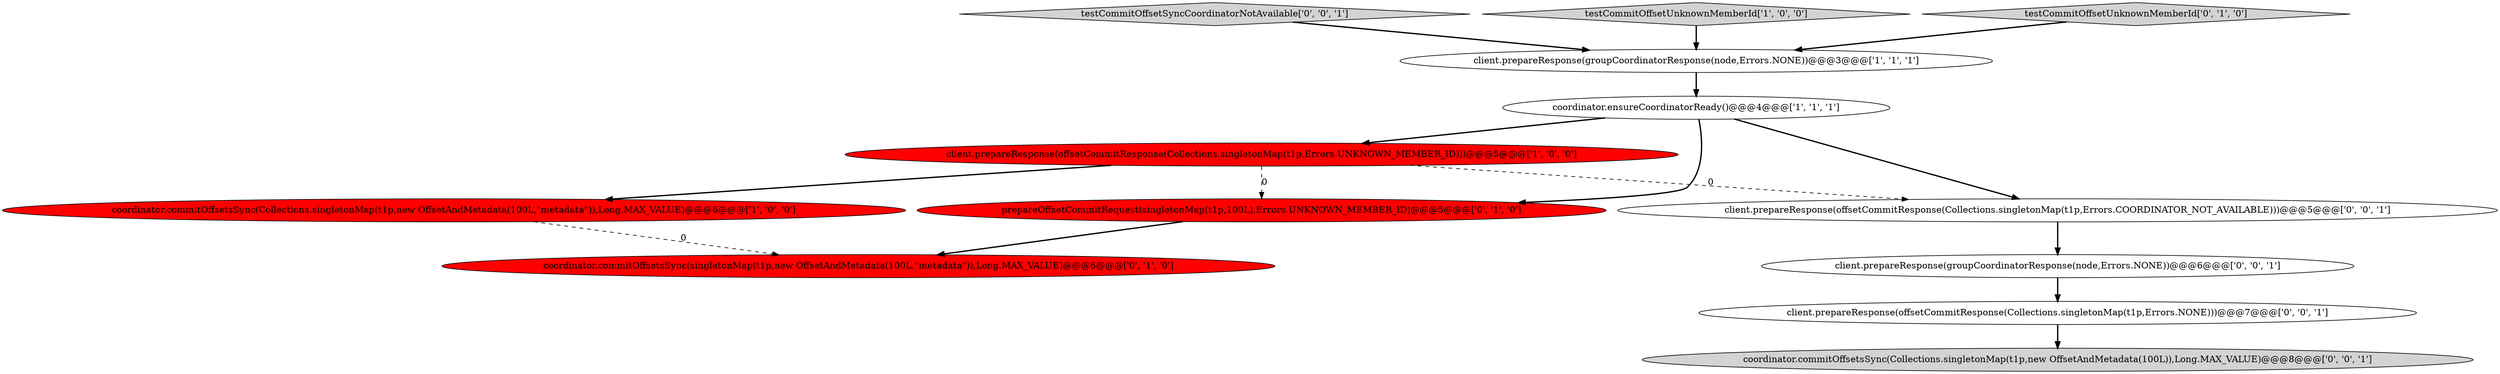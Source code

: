 digraph {
0 [style = filled, label = "coordinator.commitOffsetsSync(Collections.singletonMap(t1p,new OffsetAndMetadata(100L,\"metadata\")),Long.MAX_VALUE)@@@6@@@['1', '0', '0']", fillcolor = red, shape = ellipse image = "AAA1AAABBB1BBB"];
6 [style = filled, label = "prepareOffsetCommitRequest(singletonMap(t1p,100L),Errors.UNKNOWN_MEMBER_ID)@@@5@@@['0', '1', '0']", fillcolor = red, shape = ellipse image = "AAA1AAABBB2BBB"];
8 [style = filled, label = "client.prepareResponse(offsetCommitResponse(Collections.singletonMap(t1p,Errors.NONE)))@@@7@@@['0', '0', '1']", fillcolor = white, shape = ellipse image = "AAA0AAABBB3BBB"];
5 [style = filled, label = "coordinator.commitOffsetsSync(singletonMap(t1p,new OffsetAndMetadata(100L,\"metadata\")),Long.MAX_VALUE)@@@6@@@['0', '1', '0']", fillcolor = red, shape = ellipse image = "AAA1AAABBB2BBB"];
10 [style = filled, label = "testCommitOffsetSyncCoordinatorNotAvailable['0', '0', '1']", fillcolor = lightgray, shape = diamond image = "AAA0AAABBB3BBB"];
3 [style = filled, label = "testCommitOffsetUnknownMemberId['1', '0', '0']", fillcolor = lightgray, shape = diamond image = "AAA0AAABBB1BBB"];
9 [style = filled, label = "client.prepareResponse(groupCoordinatorResponse(node,Errors.NONE))@@@6@@@['0', '0', '1']", fillcolor = white, shape = ellipse image = "AAA0AAABBB3BBB"];
11 [style = filled, label = "client.prepareResponse(offsetCommitResponse(Collections.singletonMap(t1p,Errors.COORDINATOR_NOT_AVAILABLE)))@@@5@@@['0', '0', '1']", fillcolor = white, shape = ellipse image = "AAA0AAABBB3BBB"];
4 [style = filled, label = "client.prepareResponse(groupCoordinatorResponse(node,Errors.NONE))@@@3@@@['1', '1', '1']", fillcolor = white, shape = ellipse image = "AAA0AAABBB1BBB"];
1 [style = filled, label = "client.prepareResponse(offsetCommitResponse(Collections.singletonMap(t1p,Errors.UNKNOWN_MEMBER_ID)))@@@5@@@['1', '0', '0']", fillcolor = red, shape = ellipse image = "AAA1AAABBB1BBB"];
7 [style = filled, label = "testCommitOffsetUnknownMemberId['0', '1', '0']", fillcolor = lightgray, shape = diamond image = "AAA0AAABBB2BBB"];
2 [style = filled, label = "coordinator.ensureCoordinatorReady()@@@4@@@['1', '1', '1']", fillcolor = white, shape = ellipse image = "AAA0AAABBB1BBB"];
12 [style = filled, label = "coordinator.commitOffsetsSync(Collections.singletonMap(t1p,new OffsetAndMetadata(100L)),Long.MAX_VALUE)@@@8@@@['0', '0', '1']", fillcolor = lightgray, shape = ellipse image = "AAA0AAABBB3BBB"];
6->5 [style = bold, label=""];
10->4 [style = bold, label=""];
4->2 [style = bold, label=""];
1->0 [style = bold, label=""];
7->4 [style = bold, label=""];
0->5 [style = dashed, label="0"];
11->9 [style = bold, label=""];
9->8 [style = bold, label=""];
3->4 [style = bold, label=""];
2->6 [style = bold, label=""];
2->1 [style = bold, label=""];
2->11 [style = bold, label=""];
1->6 [style = dashed, label="0"];
1->11 [style = dashed, label="0"];
8->12 [style = bold, label=""];
}

